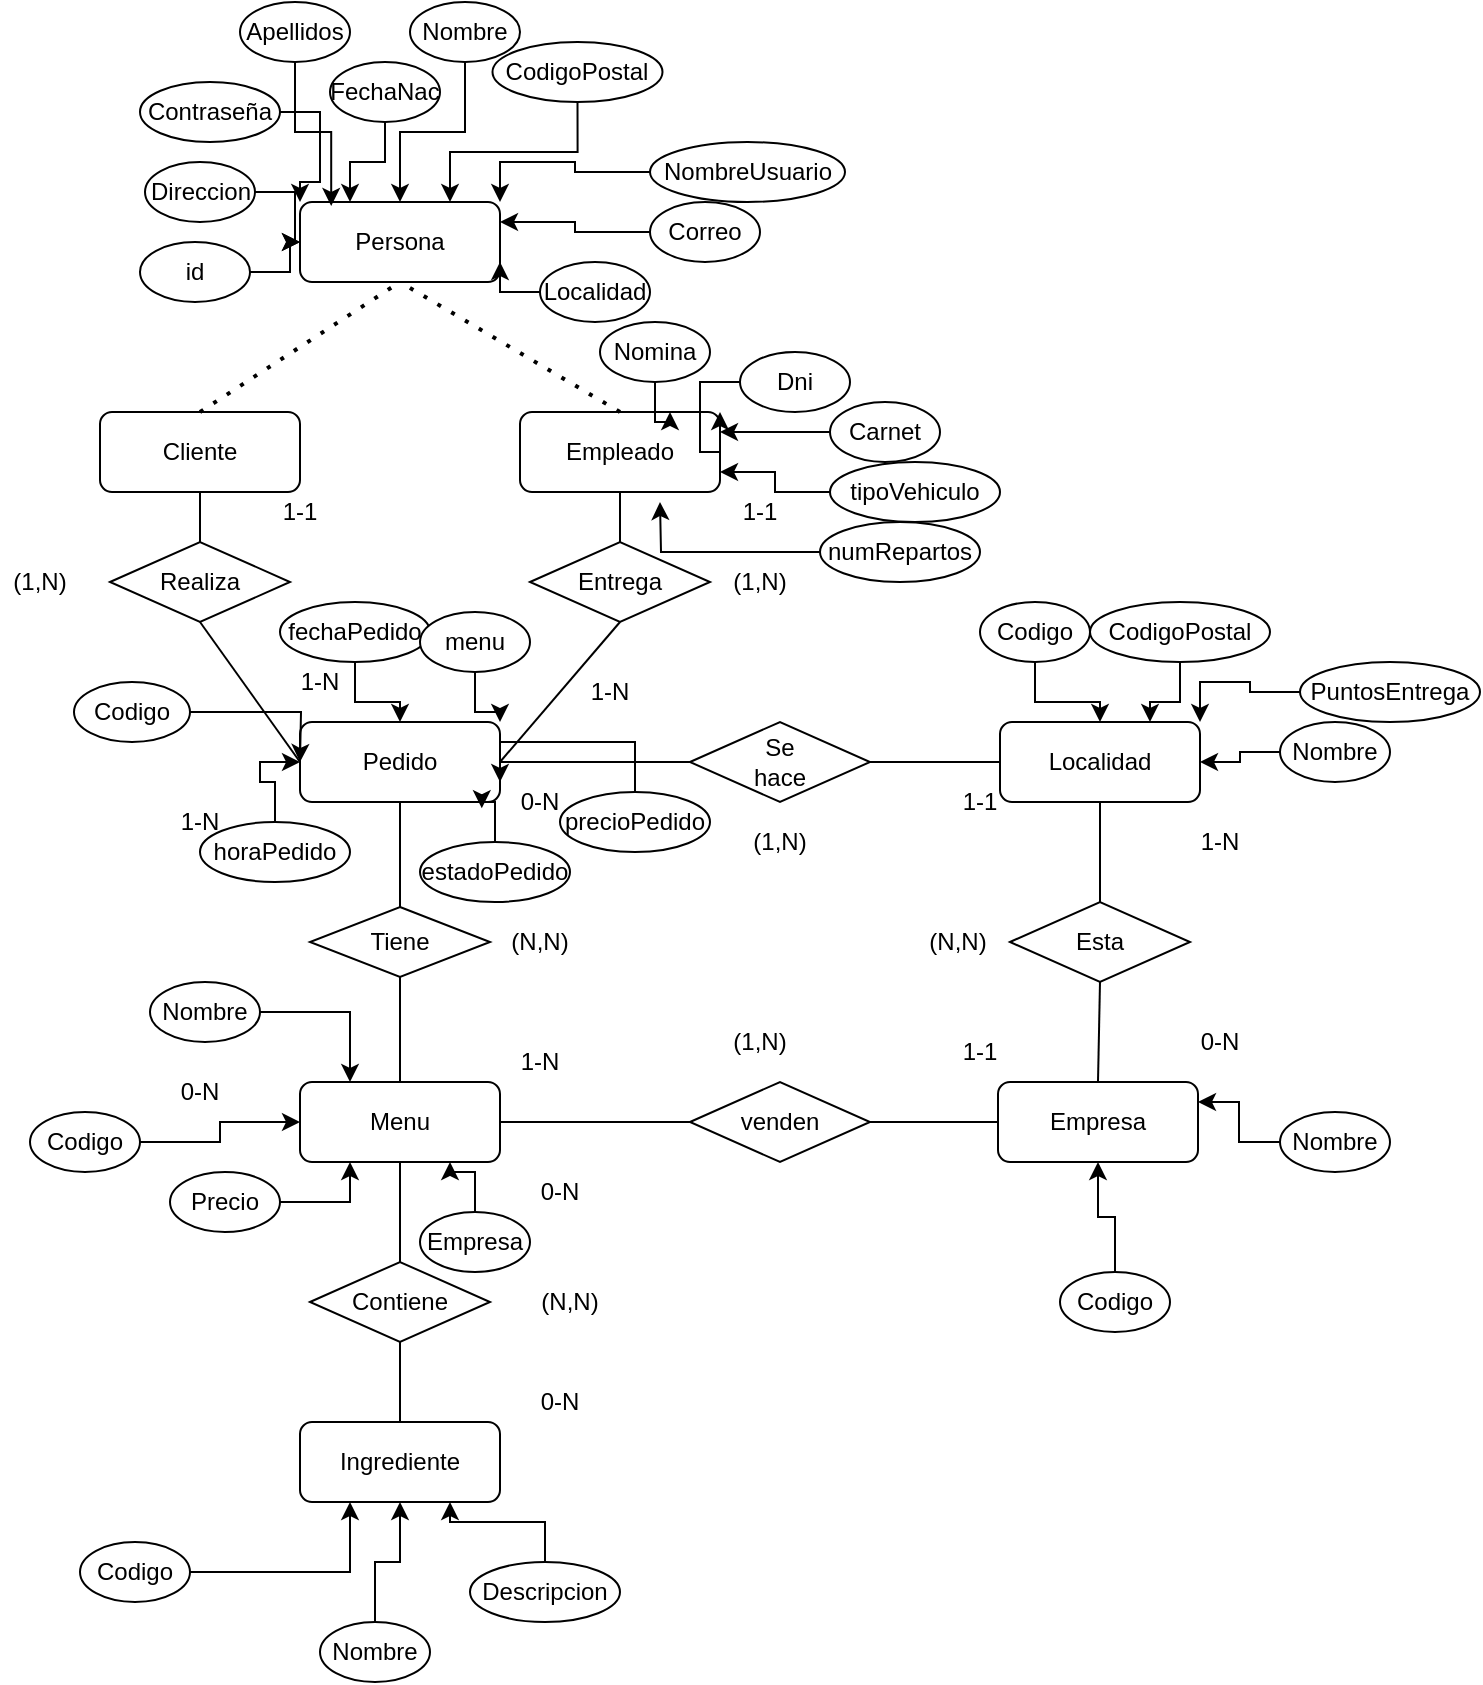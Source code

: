 <mxfile version="14.7.0" type="device"><diagram id="R2lEEEUBdFMjLlhIrx00" name="Page-1"><mxGraphModel dx="682" dy="887" grid="1" gridSize="10" guides="1" tooltips="1" connect="1" arrows="1" fold="1" page="1" pageScale="1" pageWidth="850" pageHeight="1100" math="0" shadow="0" extFonts="Permanent Marker^https://fonts.googleapis.com/css?family=Permanent+Marker"><root><mxCell id="0"/><mxCell id="1" parent="0"/><mxCell id="hxnvbdcNZDhqeA6-CAqg-1" value="Cliente" style="rounded=1;whiteSpace=wrap;html=1;" vertex="1" parent="1"><mxGeometry x="110" y="325" width="100" height="40" as="geometry"/></mxCell><mxCell id="hxnvbdcNZDhqeA6-CAqg-2" value="Pedido" style="rounded=1;whiteSpace=wrap;html=1;" vertex="1" parent="1"><mxGeometry x="210" y="480" width="100" height="40" as="geometry"/></mxCell><mxCell id="hxnvbdcNZDhqeA6-CAqg-3" value="Ingrediente" style="rounded=1;whiteSpace=wrap;html=1;" vertex="1" parent="1"><mxGeometry x="210" y="830" width="100" height="40" as="geometry"/></mxCell><mxCell id="hxnvbdcNZDhqeA6-CAqg-5" value="Persona" style="rounded=1;whiteSpace=wrap;html=1;" vertex="1" parent="1"><mxGeometry x="210" y="220" width="100" height="40" as="geometry"/></mxCell><mxCell id="hxnvbdcNZDhqeA6-CAqg-6" value="Localidad" style="rounded=1;whiteSpace=wrap;html=1;" vertex="1" parent="1"><mxGeometry x="560" y="480" width="100" height="40" as="geometry"/></mxCell><mxCell id="hxnvbdcNZDhqeA6-CAqg-7" value="Menu" style="rounded=1;whiteSpace=wrap;html=1;" vertex="1" parent="1"><mxGeometry x="210" y="660" width="100" height="40" as="geometry"/></mxCell><mxCell id="hxnvbdcNZDhqeA6-CAqg-8" value="Empleado" style="rounded=1;whiteSpace=wrap;html=1;" vertex="1" parent="1"><mxGeometry x="320" y="325" width="100" height="40" as="geometry"/></mxCell><mxCell id="hxnvbdcNZDhqeA6-CAqg-9" value="Empresa" style="rounded=1;whiteSpace=wrap;html=1;" vertex="1" parent="1"><mxGeometry x="559" y="660" width="100" height="40" as="geometry"/></mxCell><mxCell id="hxnvbdcNZDhqeA6-CAqg-12" value="" style="endArrow=none;html=1;exitX=1;exitY=0.5;exitDx=0;exitDy=0;" edge="1" parent="1" source="hxnvbdcNZDhqeA6-CAqg-21" target="hxnvbdcNZDhqeA6-CAqg-1"><mxGeometry width="50" height="50" relative="1" as="geometry"><mxPoint x="430" y="730" as="sourcePoint"/><mxPoint x="480" y="680" as="targetPoint"/></mxGeometry></mxCell><mxCell id="hxnvbdcNZDhqeA6-CAqg-21" value="" style="rhombus;whiteSpace=wrap;html=1;rotation=-90;" vertex="1" parent="1"><mxGeometry x="140" y="365" width="40" height="90" as="geometry"/></mxCell><mxCell id="hxnvbdcNZDhqeA6-CAqg-22" value="" style="rhombus;whiteSpace=wrap;html=1;rotation=-90;" vertex="1" parent="1"><mxGeometry x="430" y="635" width="40" height="90" as="geometry"/></mxCell><mxCell id="hxnvbdcNZDhqeA6-CAqg-26" value="Realiza" style="text;html=1;strokeColor=none;fillColor=none;align=center;verticalAlign=middle;whiteSpace=wrap;rounded=0;" vertex="1" parent="1"><mxGeometry x="140" y="400" width="40" height="20" as="geometry"/></mxCell><mxCell id="hxnvbdcNZDhqeA6-CAqg-27" value="" style="rhombus;whiteSpace=wrap;html=1;rotation=-90;" vertex="1" parent="1"><mxGeometry x="350" y="365" width="40" height="90" as="geometry"/></mxCell><mxCell id="hxnvbdcNZDhqeA6-CAqg-29" value="" style="rhombus;whiteSpace=wrap;html=1;rotation=-90;" vertex="1" parent="1"><mxGeometry x="430" y="455" width="40" height="90" as="geometry"/></mxCell><mxCell id="hxnvbdcNZDhqeA6-CAqg-30" value="" style="endArrow=none;html=1;exitX=0;exitY=0.5;exitDx=0;exitDy=0;entryX=0;entryY=0.5;entryDx=0;entryDy=0;" edge="1" parent="1" source="hxnvbdcNZDhqeA6-CAqg-21" target="hxnvbdcNZDhqeA6-CAqg-2"><mxGeometry width="50" height="50" relative="1" as="geometry"><mxPoint x="450" y="620" as="sourcePoint"/><mxPoint x="500" y="570" as="targetPoint"/></mxGeometry></mxCell><mxCell id="hxnvbdcNZDhqeA6-CAqg-41" value="" style="endArrow=none;html=1;exitX=1;exitY=0.5;exitDx=0;exitDy=0;entryX=0;entryY=0.5;entryDx=0;entryDy=0;" edge="1" parent="1" source="hxnvbdcNZDhqeA6-CAqg-2" target="hxnvbdcNZDhqeA6-CAqg-27"><mxGeometry width="50" height="50" relative="1" as="geometry"><mxPoint x="450" y="620" as="sourcePoint"/><mxPoint x="280" y="480" as="targetPoint"/></mxGeometry></mxCell><mxCell id="hxnvbdcNZDhqeA6-CAqg-42" value="" style="endArrow=none;html=1;entryX=1;entryY=0.5;entryDx=0;entryDy=0;exitX=0.5;exitY=1;exitDx=0;exitDy=0;" edge="1" parent="1" source="hxnvbdcNZDhqeA6-CAqg-8" target="hxnvbdcNZDhqeA6-CAqg-27"><mxGeometry width="50" height="50" relative="1" as="geometry"><mxPoint x="450" y="620" as="sourcePoint"/><mxPoint x="500" y="570" as="targetPoint"/></mxGeometry></mxCell><mxCell id="hxnvbdcNZDhqeA6-CAqg-49" value="" style="endArrow=none;dashed=1;html=1;dashPattern=1 3;strokeWidth=2;entryX=0.5;entryY=1;entryDx=0;entryDy=0;exitX=0.5;exitY=0;exitDx=0;exitDy=0;" edge="1" parent="1" source="hxnvbdcNZDhqeA6-CAqg-1" target="hxnvbdcNZDhqeA6-CAqg-5"><mxGeometry width="50" height="50" relative="1" as="geometry"><mxPoint x="450" y="610" as="sourcePoint"/><mxPoint x="500" y="560" as="targetPoint"/></mxGeometry></mxCell><mxCell id="hxnvbdcNZDhqeA6-CAqg-50" value="" style="endArrow=none;dashed=1;html=1;dashPattern=1 3;strokeWidth=2;entryX=0.5;entryY=1;entryDx=0;entryDy=0;exitX=0.5;exitY=0;exitDx=0;exitDy=0;" edge="1" parent="1" source="hxnvbdcNZDhqeA6-CAqg-8" target="hxnvbdcNZDhqeA6-CAqg-5"><mxGeometry width="50" height="50" relative="1" as="geometry"><mxPoint x="450" y="610" as="sourcePoint"/><mxPoint x="500" y="560" as="targetPoint"/></mxGeometry></mxCell><mxCell id="hxnvbdcNZDhqeA6-CAqg-51" value="" style="rhombus;whiteSpace=wrap;html=1;rotation=-90;" vertex="1" parent="1"><mxGeometry x="590" y="545" width="40" height="90" as="geometry"/></mxCell><mxCell id="hxnvbdcNZDhqeA6-CAqg-54" value="" style="endArrow=none;html=1;exitX=1;exitY=0.5;exitDx=0;exitDy=0;entryX=0.5;entryY=0;entryDx=0;entryDy=0;" edge="1" parent="1" source="hxnvbdcNZDhqeA6-CAqg-2" target="hxnvbdcNZDhqeA6-CAqg-29"><mxGeometry width="50" height="50" relative="1" as="geometry"><mxPoint x="450" y="620" as="sourcePoint"/><mxPoint x="500" y="570" as="targetPoint"/></mxGeometry></mxCell><mxCell id="hxnvbdcNZDhqeA6-CAqg-55" value="" style="endArrow=none;html=1;entryX=0.5;entryY=1;entryDx=0;entryDy=0;exitX=0;exitY=0.5;exitDx=0;exitDy=0;" edge="1" parent="1" source="hxnvbdcNZDhqeA6-CAqg-6" target="hxnvbdcNZDhqeA6-CAqg-29"><mxGeometry width="50" height="50" relative="1" as="geometry"><mxPoint x="450" y="620" as="sourcePoint"/><mxPoint x="500" y="570" as="targetPoint"/></mxGeometry></mxCell><mxCell id="hxnvbdcNZDhqeA6-CAqg-57" value="" style="endArrow=none;html=1;entryX=0.5;entryY=1;entryDx=0;entryDy=0;" edge="1" parent="1" source="hxnvbdcNZDhqeA6-CAqg-51" target="hxnvbdcNZDhqeA6-CAqg-6"><mxGeometry width="50" height="50" relative="1" as="geometry"><mxPoint x="450" y="620" as="sourcePoint"/><mxPoint x="500" y="570" as="targetPoint"/></mxGeometry></mxCell><mxCell id="hxnvbdcNZDhqeA6-CAqg-58" value="" style="endArrow=none;html=1;entryX=0;entryY=0.5;entryDx=0;entryDy=0;exitX=0.5;exitY=0;exitDx=0;exitDy=0;" edge="1" parent="1" source="hxnvbdcNZDhqeA6-CAqg-9" target="hxnvbdcNZDhqeA6-CAqg-51"><mxGeometry width="50" height="50" relative="1" as="geometry"><mxPoint x="450" y="620" as="sourcePoint"/><mxPoint x="500" y="570" as="targetPoint"/></mxGeometry></mxCell><mxCell id="hxnvbdcNZDhqeA6-CAqg-59" value="" style="endArrow=none;html=1;exitX=1;exitY=0.5;exitDx=0;exitDy=0;entryX=0.5;entryY=0;entryDx=0;entryDy=0;" edge="1" parent="1" source="hxnvbdcNZDhqeA6-CAqg-7" target="hxnvbdcNZDhqeA6-CAqg-22"><mxGeometry width="50" height="50" relative="1" as="geometry"><mxPoint x="450" y="620" as="sourcePoint"/><mxPoint x="500" y="570" as="targetPoint"/></mxGeometry></mxCell><mxCell id="hxnvbdcNZDhqeA6-CAqg-60" value="" style="endArrow=none;html=1;entryX=0;entryY=0.5;entryDx=0;entryDy=0;exitX=0.5;exitY=1;exitDx=0;exitDy=0;" edge="1" parent="1" source="hxnvbdcNZDhqeA6-CAqg-22" target="hxnvbdcNZDhqeA6-CAqg-9"><mxGeometry width="50" height="50" relative="1" as="geometry"><mxPoint x="450" y="620" as="sourcePoint"/><mxPoint x="500" y="570" as="targetPoint"/></mxGeometry></mxCell><mxCell id="hxnvbdcNZDhqeA6-CAqg-61" value="Se hace" style="text;html=1;strokeColor=none;fillColor=none;align=center;verticalAlign=middle;whiteSpace=wrap;rounded=0;" vertex="1" parent="1"><mxGeometry x="430" y="490" width="40" height="20" as="geometry"/></mxCell><mxCell id="hxnvbdcNZDhqeA6-CAqg-62" value="venden" style="text;html=1;strokeColor=none;fillColor=none;align=center;verticalAlign=middle;whiteSpace=wrap;rounded=0;" vertex="1" parent="1"><mxGeometry x="430" y="670" width="40" height="20" as="geometry"/></mxCell><mxCell id="hxnvbdcNZDhqeA6-CAqg-63" value="" style="rhombus;whiteSpace=wrap;html=1;rotation=-90;" vertex="1" parent="1"><mxGeometry x="240" y="725" width="40" height="90" as="geometry"/></mxCell><mxCell id="hxnvbdcNZDhqeA6-CAqg-64" value="" style="endArrow=none;html=1;exitX=0.5;exitY=1;exitDx=0;exitDy=0;entryX=1;entryY=0.5;entryDx=0;entryDy=0;" edge="1" parent="1" source="hxnvbdcNZDhqeA6-CAqg-7" target="hxnvbdcNZDhqeA6-CAqg-63"><mxGeometry width="50" height="50" relative="1" as="geometry"><mxPoint x="450" y="620" as="sourcePoint"/><mxPoint x="500" y="570" as="targetPoint"/></mxGeometry></mxCell><mxCell id="hxnvbdcNZDhqeA6-CAqg-65" value="" style="endArrow=none;html=1;exitX=0;exitY=0.5;exitDx=0;exitDy=0;" edge="1" parent="1" source="hxnvbdcNZDhqeA6-CAqg-63" target="hxnvbdcNZDhqeA6-CAqg-3"><mxGeometry width="50" height="50" relative="1" as="geometry"><mxPoint x="450" y="620" as="sourcePoint"/><mxPoint x="500" y="570" as="targetPoint"/></mxGeometry></mxCell><mxCell id="hxnvbdcNZDhqeA6-CAqg-66" value="Entrega" style="text;html=1;strokeColor=none;fillColor=none;align=center;verticalAlign=middle;whiteSpace=wrap;rounded=0;" vertex="1" parent="1"><mxGeometry x="350" y="400" width="40" height="20" as="geometry"/></mxCell><mxCell id="hxnvbdcNZDhqeA6-CAqg-67" value="Contiene" style="text;html=1;strokeColor=none;fillColor=none;align=center;verticalAlign=middle;whiteSpace=wrap;rounded=0;" vertex="1" parent="1"><mxGeometry x="240" y="760" width="40" height="20" as="geometry"/></mxCell><mxCell id="hxnvbdcNZDhqeA6-CAqg-68" value="Esta" style="text;html=1;strokeColor=none;fillColor=none;align=center;verticalAlign=middle;whiteSpace=wrap;rounded=0;" vertex="1" parent="1"><mxGeometry x="590" y="580" width="40" height="20" as="geometry"/></mxCell><mxCell id="hxnvbdcNZDhqeA6-CAqg-69" value="(1,N)" style="text;html=1;strokeColor=none;fillColor=none;align=center;verticalAlign=middle;whiteSpace=wrap;rounded=0;" vertex="1" parent="1"><mxGeometry x="60" y="400" width="40" height="20" as="geometry"/></mxCell><mxCell id="hxnvbdcNZDhqeA6-CAqg-70" value="(1,N)" style="text;html=1;strokeColor=none;fillColor=none;align=center;verticalAlign=middle;whiteSpace=wrap;rounded=0;" vertex="1" parent="1"><mxGeometry x="420" y="400" width="40" height="20" as="geometry"/></mxCell><mxCell id="hxnvbdcNZDhqeA6-CAqg-71" value="(1,N)" style="text;html=1;strokeColor=none;fillColor=none;align=center;verticalAlign=middle;whiteSpace=wrap;rounded=0;" vertex="1" parent="1"><mxGeometry x="430" y="530" width="40" height="20" as="geometry"/></mxCell><mxCell id="hxnvbdcNZDhqeA6-CAqg-72" value="(N,N)" style="text;html=1;strokeColor=none;fillColor=none;align=center;verticalAlign=middle;whiteSpace=wrap;rounded=0;" vertex="1" parent="1"><mxGeometry x="519" y="580" width="40" height="20" as="geometry"/></mxCell><mxCell id="hxnvbdcNZDhqeA6-CAqg-73" value="(1,N)" style="text;html=1;strokeColor=none;fillColor=none;align=center;verticalAlign=middle;whiteSpace=wrap;rounded=0;" vertex="1" parent="1"><mxGeometry x="420" y="630" width="40" height="20" as="geometry"/></mxCell><mxCell id="hxnvbdcNZDhqeA6-CAqg-74" value="" style="rhombus;whiteSpace=wrap;html=1;" vertex="1" parent="1"><mxGeometry x="215" y="572.5" width="90" height="35" as="geometry"/></mxCell><mxCell id="hxnvbdcNZDhqeA6-CAqg-75" value="" style="endArrow=none;html=1;entryX=0.5;entryY=1;entryDx=0;entryDy=0;exitX=0.5;exitY=0;exitDx=0;exitDy=0;" edge="1" parent="1" source="hxnvbdcNZDhqeA6-CAqg-74" target="hxnvbdcNZDhqeA6-CAqg-2"><mxGeometry width="50" height="50" relative="1" as="geometry"><mxPoint x="360" y="700" as="sourcePoint"/><mxPoint x="410" y="650" as="targetPoint"/></mxGeometry></mxCell><mxCell id="hxnvbdcNZDhqeA6-CAqg-76" value="" style="endArrow=none;html=1;entryX=0.5;entryY=1;entryDx=0;entryDy=0;exitX=0.5;exitY=0;exitDx=0;exitDy=0;" edge="1" parent="1" source="hxnvbdcNZDhqeA6-CAqg-7" target="hxnvbdcNZDhqeA6-CAqg-74"><mxGeometry width="50" height="50" relative="1" as="geometry"><mxPoint x="360" y="700" as="sourcePoint"/><mxPoint x="410" y="650" as="targetPoint"/></mxGeometry></mxCell><mxCell id="hxnvbdcNZDhqeA6-CAqg-77" value="Tiene" style="text;html=1;strokeColor=none;fillColor=none;align=center;verticalAlign=middle;whiteSpace=wrap;rounded=0;" vertex="1" parent="1"><mxGeometry x="240" y="580" width="40" height="20" as="geometry"/></mxCell><mxCell id="hxnvbdcNZDhqeA6-CAqg-79" value="(N,N)" style="text;html=1;strokeColor=none;fillColor=none;align=center;verticalAlign=middle;whiteSpace=wrap;rounded=0;" vertex="1" parent="1"><mxGeometry x="310" y="580" width="40" height="20" as="geometry"/></mxCell><mxCell id="hxnvbdcNZDhqeA6-CAqg-80" value="(N,N)" style="text;html=1;strokeColor=none;fillColor=none;align=center;verticalAlign=middle;whiteSpace=wrap;rounded=0;" vertex="1" parent="1"><mxGeometry x="325" y="760" width="40" height="20" as="geometry"/></mxCell><mxCell id="hxnvbdcNZDhqeA6-CAqg-81" value="1-N" style="text;html=1;strokeColor=none;fillColor=none;align=center;verticalAlign=middle;whiteSpace=wrap;rounded=0;" vertex="1" parent="1"><mxGeometry x="200" y="450" width="40" height="20" as="geometry"/></mxCell><mxCell id="hxnvbdcNZDhqeA6-CAqg-82" value="1-1" style="text;html=1;strokeColor=none;fillColor=none;align=center;verticalAlign=middle;whiteSpace=wrap;rounded=0;" vertex="1" parent="1"><mxGeometry x="190" y="365" width="40" height="20" as="geometry"/></mxCell><mxCell id="hxnvbdcNZDhqeA6-CAqg-83" value="1-1" style="text;html=1;strokeColor=none;fillColor=none;align=center;verticalAlign=middle;whiteSpace=wrap;rounded=0;" vertex="1" parent="1"><mxGeometry x="420" y="365" width="40" height="20" as="geometry"/></mxCell><mxCell id="hxnvbdcNZDhqeA6-CAqg-84" value="1-N" style="text;html=1;strokeColor=none;fillColor=none;align=center;verticalAlign=middle;whiteSpace=wrap;rounded=0;" vertex="1" parent="1"><mxGeometry x="345" y="455" width="40" height="20" as="geometry"/></mxCell><mxCell id="hxnvbdcNZDhqeA6-CAqg-85" value="0-N" style="text;html=1;strokeColor=none;fillColor=none;align=center;verticalAlign=middle;whiteSpace=wrap;rounded=0;" vertex="1" parent="1"><mxGeometry x="310" y="510" width="40" height="20" as="geometry"/></mxCell><mxCell id="hxnvbdcNZDhqeA6-CAqg-86" value="1-1" style="text;html=1;strokeColor=none;fillColor=none;align=center;verticalAlign=middle;whiteSpace=wrap;rounded=0;" vertex="1" parent="1"><mxGeometry x="530" y="510" width="40" height="20" as="geometry"/></mxCell><mxCell id="hxnvbdcNZDhqeA6-CAqg-87" value="1-N" style="text;html=1;strokeColor=none;fillColor=none;align=center;verticalAlign=middle;whiteSpace=wrap;rounded=0;" vertex="1" parent="1"><mxGeometry x="650" y="530" width="40" height="20" as="geometry"/></mxCell><mxCell id="hxnvbdcNZDhqeA6-CAqg-88" value="0-N" style="text;html=1;strokeColor=none;fillColor=none;align=center;verticalAlign=middle;whiteSpace=wrap;rounded=0;" vertex="1" parent="1"><mxGeometry x="650" y="630" width="40" height="20" as="geometry"/></mxCell><mxCell id="hxnvbdcNZDhqeA6-CAqg-89" value="1-N" style="text;html=1;strokeColor=none;fillColor=none;align=center;verticalAlign=middle;whiteSpace=wrap;rounded=0;" vertex="1" parent="1"><mxGeometry x="140" y="520" width="40" height="20" as="geometry"/></mxCell><mxCell id="hxnvbdcNZDhqeA6-CAqg-90" value="0-N" style="text;html=1;strokeColor=none;fillColor=none;align=center;verticalAlign=middle;whiteSpace=wrap;rounded=0;" vertex="1" parent="1"><mxGeometry x="140" y="655" width="40" height="20" as="geometry"/></mxCell><mxCell id="hxnvbdcNZDhqeA6-CAqg-91" value="1-N" style="text;html=1;strokeColor=none;fillColor=none;align=center;verticalAlign=middle;whiteSpace=wrap;rounded=0;" vertex="1" parent="1"><mxGeometry x="310" y="640" width="40" height="20" as="geometry"/></mxCell><mxCell id="hxnvbdcNZDhqeA6-CAqg-92" value="1-1" style="text;html=1;strokeColor=none;fillColor=none;align=center;verticalAlign=middle;whiteSpace=wrap;rounded=0;" vertex="1" parent="1"><mxGeometry x="530" y="635" width="40" height="20" as="geometry"/></mxCell><mxCell id="hxnvbdcNZDhqeA6-CAqg-93" value="0-N" style="text;html=1;strokeColor=none;fillColor=none;align=center;verticalAlign=middle;whiteSpace=wrap;rounded=0;" vertex="1" parent="1"><mxGeometry x="320" y="705" width="40" height="20" as="geometry"/></mxCell><mxCell id="hxnvbdcNZDhqeA6-CAqg-94" value="0-N" style="text;html=1;strokeColor=none;fillColor=none;align=center;verticalAlign=middle;whiteSpace=wrap;rounded=0;" vertex="1" parent="1"><mxGeometry x="320" y="810" width="40" height="20" as="geometry"/></mxCell><mxCell id="hxnvbdcNZDhqeA6-CAqg-120" style="edgeStyle=orthogonalEdgeStyle;rounded=0;orthogonalLoop=1;jettySize=auto;html=1;entryX=0.75;entryY=0;entryDx=0;entryDy=0;" edge="1" parent="1" source="hxnvbdcNZDhqeA6-CAqg-96" target="hxnvbdcNZDhqeA6-CAqg-5"><mxGeometry relative="1" as="geometry"/></mxCell><mxCell id="hxnvbdcNZDhqeA6-CAqg-96" value="CodigoPostal" style="ellipse;whiteSpace=wrap;html=1;" vertex="1" parent="1"><mxGeometry x="306.25" y="140" width="85" height="30" as="geometry"/></mxCell><mxCell id="hxnvbdcNZDhqeA6-CAqg-118" style="edgeStyle=orthogonalEdgeStyle;rounded=0;orthogonalLoop=1;jettySize=auto;html=1;entryX=0.25;entryY=0;entryDx=0;entryDy=0;" edge="1" parent="1" source="hxnvbdcNZDhqeA6-CAqg-97" target="hxnvbdcNZDhqeA6-CAqg-5"><mxGeometry relative="1" as="geometry"/></mxCell><mxCell id="hxnvbdcNZDhqeA6-CAqg-97" value="FechaNac" style="ellipse;whiteSpace=wrap;html=1;" vertex="1" parent="1"><mxGeometry x="225" y="150" width="55" height="30" as="geometry"/></mxCell><mxCell id="hxnvbdcNZDhqeA6-CAqg-121" style="edgeStyle=orthogonalEdgeStyle;rounded=0;orthogonalLoop=1;jettySize=auto;html=1;entryX=1;entryY=0;entryDx=0;entryDy=0;" edge="1" parent="1" source="hxnvbdcNZDhqeA6-CAqg-98" target="hxnvbdcNZDhqeA6-CAqg-5"><mxGeometry relative="1" as="geometry"/></mxCell><mxCell id="hxnvbdcNZDhqeA6-CAqg-98" value="NombreUsuario" style="ellipse;whiteSpace=wrap;html=1;" vertex="1" parent="1"><mxGeometry x="385" y="190" width="97.5" height="30" as="geometry"/></mxCell><mxCell id="hxnvbdcNZDhqeA6-CAqg-117" style="edgeStyle=orthogonalEdgeStyle;rounded=0;orthogonalLoop=1;jettySize=auto;html=1;entryX=0.156;entryY=0.049;entryDx=0;entryDy=0;entryPerimeter=0;" edge="1" parent="1" source="hxnvbdcNZDhqeA6-CAqg-99" target="hxnvbdcNZDhqeA6-CAqg-5"><mxGeometry relative="1" as="geometry"/></mxCell><mxCell id="hxnvbdcNZDhqeA6-CAqg-99" value="Apellidos" style="ellipse;whiteSpace=wrap;html=1;" vertex="1" parent="1"><mxGeometry x="180" y="120" width="55" height="30" as="geometry"/></mxCell><mxCell id="hxnvbdcNZDhqeA6-CAqg-116" style="edgeStyle=orthogonalEdgeStyle;rounded=0;orthogonalLoop=1;jettySize=auto;html=1;entryX=0;entryY=0;entryDx=0;entryDy=0;" edge="1" parent="1" source="hxnvbdcNZDhqeA6-CAqg-100" target="hxnvbdcNZDhqeA6-CAqg-5"><mxGeometry relative="1" as="geometry"/></mxCell><mxCell id="hxnvbdcNZDhqeA6-CAqg-100" value="Contraseña" style="ellipse;whiteSpace=wrap;html=1;" vertex="1" parent="1"><mxGeometry x="130" y="160" width="70" height="30" as="geometry"/></mxCell><mxCell id="hxnvbdcNZDhqeA6-CAqg-115" style="edgeStyle=orthogonalEdgeStyle;rounded=0;orthogonalLoop=1;jettySize=auto;html=1;entryX=0;entryY=0.5;entryDx=0;entryDy=0;" edge="1" parent="1" source="hxnvbdcNZDhqeA6-CAqg-101" target="hxnvbdcNZDhqeA6-CAqg-5"><mxGeometry relative="1" as="geometry"/></mxCell><mxCell id="hxnvbdcNZDhqeA6-CAqg-101" value="Direccion" style="ellipse;whiteSpace=wrap;html=1;" vertex="1" parent="1"><mxGeometry x="132.5" y="200" width="55" height="30" as="geometry"/></mxCell><mxCell id="hxnvbdcNZDhqeA6-CAqg-123" style="edgeStyle=orthogonalEdgeStyle;rounded=0;orthogonalLoop=1;jettySize=auto;html=1;entryX=1;entryY=0.75;entryDx=0;entryDy=0;" edge="1" parent="1" source="hxnvbdcNZDhqeA6-CAqg-103" target="hxnvbdcNZDhqeA6-CAqg-5"><mxGeometry relative="1" as="geometry"/></mxCell><mxCell id="hxnvbdcNZDhqeA6-CAqg-103" value="Localidad" style="ellipse;whiteSpace=wrap;html=1;" vertex="1" parent="1"><mxGeometry x="330" y="250" width="55" height="30" as="geometry"/></mxCell><mxCell id="hxnvbdcNZDhqeA6-CAqg-119" style="edgeStyle=orthogonalEdgeStyle;rounded=0;orthogonalLoop=1;jettySize=auto;html=1;entryX=0.5;entryY=0;entryDx=0;entryDy=0;exitX=0.5;exitY=1;exitDx=0;exitDy=0;" edge="1" parent="1" source="hxnvbdcNZDhqeA6-CAqg-104" target="hxnvbdcNZDhqeA6-CAqg-5"><mxGeometry relative="1" as="geometry"/></mxCell><mxCell id="hxnvbdcNZDhqeA6-CAqg-104" value="Nombre" style="ellipse;whiteSpace=wrap;html=1;" vertex="1" parent="1"><mxGeometry x="265" y="120" width="55" height="30" as="geometry"/></mxCell><mxCell id="hxnvbdcNZDhqeA6-CAqg-122" style="edgeStyle=orthogonalEdgeStyle;rounded=0;orthogonalLoop=1;jettySize=auto;html=1;entryX=1;entryY=0.25;entryDx=0;entryDy=0;" edge="1" parent="1" source="hxnvbdcNZDhqeA6-CAqg-105" target="hxnvbdcNZDhqeA6-CAqg-5"><mxGeometry relative="1" as="geometry"/></mxCell><mxCell id="hxnvbdcNZDhqeA6-CAqg-105" value="Correo" style="ellipse;whiteSpace=wrap;html=1;" vertex="1" parent="1"><mxGeometry x="385" y="220" width="55" height="30" as="geometry"/></mxCell><mxCell id="hxnvbdcNZDhqeA6-CAqg-112" style="edgeStyle=orthogonalEdgeStyle;rounded=0;orthogonalLoop=1;jettySize=auto;html=1;entryX=0;entryY=0.5;entryDx=0;entryDy=0;" edge="1" parent="1" source="hxnvbdcNZDhqeA6-CAqg-106" target="hxnvbdcNZDhqeA6-CAqg-2"><mxGeometry relative="1" as="geometry"/></mxCell><mxCell id="hxnvbdcNZDhqeA6-CAqg-106" value="horaPedido" style="ellipse;whiteSpace=wrap;html=1;" vertex="1" parent="1"><mxGeometry x="160" y="530" width="75" height="30" as="geometry"/></mxCell><mxCell id="hxnvbdcNZDhqeA6-CAqg-171" style="edgeStyle=orthogonalEdgeStyle;rounded=0;orthogonalLoop=1;jettySize=auto;html=1;entryX=1;entryY=0;entryDx=0;entryDy=0;" edge="1" parent="1" source="hxnvbdcNZDhqeA6-CAqg-107" target="hxnvbdcNZDhqeA6-CAqg-6"><mxGeometry relative="1" as="geometry"/></mxCell><mxCell id="hxnvbdcNZDhqeA6-CAqg-107" value="PuntosEntrega" style="ellipse;whiteSpace=wrap;html=1;" vertex="1" parent="1"><mxGeometry x="710" y="450" width="90" height="30" as="geometry"/></mxCell><mxCell id="hxnvbdcNZDhqeA6-CAqg-152" style="edgeStyle=orthogonalEdgeStyle;rounded=0;orthogonalLoop=1;jettySize=auto;html=1;entryX=0.25;entryY=1;entryDx=0;entryDy=0;" edge="1" parent="1" source="hxnvbdcNZDhqeA6-CAqg-108" target="hxnvbdcNZDhqeA6-CAqg-7"><mxGeometry relative="1" as="geometry"/></mxCell><mxCell id="hxnvbdcNZDhqeA6-CAqg-108" value="Precio" style="ellipse;whiteSpace=wrap;html=1;" vertex="1" parent="1"><mxGeometry x="145" y="705" width="55" height="30" as="geometry"/></mxCell><mxCell id="hxnvbdcNZDhqeA6-CAqg-162" style="edgeStyle=orthogonalEdgeStyle;rounded=0;orthogonalLoop=1;jettySize=auto;html=1;entryX=0.5;entryY=1;entryDx=0;entryDy=0;" edge="1" parent="1" source="hxnvbdcNZDhqeA6-CAqg-109" target="hxnvbdcNZDhqeA6-CAqg-9"><mxGeometry relative="1" as="geometry"/></mxCell><mxCell id="hxnvbdcNZDhqeA6-CAqg-109" value="Codigo" style="ellipse;whiteSpace=wrap;html=1;" vertex="1" parent="1"><mxGeometry x="590" y="755" width="55" height="30" as="geometry"/></mxCell><mxCell id="hxnvbdcNZDhqeA6-CAqg-161" style="edgeStyle=orthogonalEdgeStyle;rounded=0;orthogonalLoop=1;jettySize=auto;html=1;entryX=0.25;entryY=1;entryDx=0;entryDy=0;" edge="1" parent="1" source="hxnvbdcNZDhqeA6-CAqg-110" target="hxnvbdcNZDhqeA6-CAqg-3"><mxGeometry relative="1" as="geometry"/></mxCell><mxCell id="hxnvbdcNZDhqeA6-CAqg-110" value="Codigo" style="ellipse;whiteSpace=wrap;html=1;" vertex="1" parent="1"><mxGeometry x="100" y="890" width="55" height="30" as="geometry"/></mxCell><mxCell id="hxnvbdcNZDhqeA6-CAqg-131" style="edgeStyle=orthogonalEdgeStyle;rounded=0;orthogonalLoop=1;jettySize=auto;html=1;" edge="1" parent="1" source="hxnvbdcNZDhqeA6-CAqg-124"><mxGeometry relative="1" as="geometry"><mxPoint x="420" y="335" as="targetPoint"/></mxGeometry></mxCell><mxCell id="hxnvbdcNZDhqeA6-CAqg-124" value="Carnet" style="ellipse;whiteSpace=wrap;html=1;" vertex="1" parent="1"><mxGeometry x="475" y="320" width="55" height="30" as="geometry"/></mxCell><mxCell id="hxnvbdcNZDhqeA6-CAqg-132" style="edgeStyle=orthogonalEdgeStyle;rounded=0;orthogonalLoop=1;jettySize=auto;html=1;entryX=1;entryY=0.75;entryDx=0;entryDy=0;" edge="1" parent="1" source="hxnvbdcNZDhqeA6-CAqg-125" target="hxnvbdcNZDhqeA6-CAqg-8"><mxGeometry relative="1" as="geometry"/></mxCell><mxCell id="hxnvbdcNZDhqeA6-CAqg-125" value="tipoVehiculo" style="ellipse;whiteSpace=wrap;html=1;" vertex="1" parent="1"><mxGeometry x="475" y="350" width="85" height="30" as="geometry"/></mxCell><mxCell id="hxnvbdcNZDhqeA6-CAqg-130" style="edgeStyle=orthogonalEdgeStyle;rounded=0;orthogonalLoop=1;jettySize=auto;html=1;entryX=1;entryY=0;entryDx=0;entryDy=0;" edge="1" parent="1" source="hxnvbdcNZDhqeA6-CAqg-126" target="hxnvbdcNZDhqeA6-CAqg-8"><mxGeometry relative="1" as="geometry"/></mxCell><mxCell id="hxnvbdcNZDhqeA6-CAqg-126" value="Dni" style="ellipse;whiteSpace=wrap;html=1;" vertex="1" parent="1"><mxGeometry x="430" y="295" width="55" height="30" as="geometry"/></mxCell><mxCell id="hxnvbdcNZDhqeA6-CAqg-129" style="edgeStyle=orthogonalEdgeStyle;rounded=0;orthogonalLoop=1;jettySize=auto;html=1;entryX=0.75;entryY=0;entryDx=0;entryDy=0;" edge="1" parent="1" source="hxnvbdcNZDhqeA6-CAqg-127" target="hxnvbdcNZDhqeA6-CAqg-8"><mxGeometry relative="1" as="geometry"/></mxCell><mxCell id="hxnvbdcNZDhqeA6-CAqg-127" value="Nomina" style="ellipse;whiteSpace=wrap;html=1;" vertex="1" parent="1"><mxGeometry x="360" y="280" width="55" height="30" as="geometry"/></mxCell><mxCell id="hxnvbdcNZDhqeA6-CAqg-133" style="edgeStyle=orthogonalEdgeStyle;rounded=0;orthogonalLoop=1;jettySize=auto;html=1;" edge="1" parent="1" source="hxnvbdcNZDhqeA6-CAqg-128"><mxGeometry relative="1" as="geometry"><mxPoint x="390" y="370" as="targetPoint"/></mxGeometry></mxCell><mxCell id="hxnvbdcNZDhqeA6-CAqg-128" value="numRepartos" style="ellipse;whiteSpace=wrap;html=1;" vertex="1" parent="1"><mxGeometry x="470" y="380" width="80" height="30" as="geometry"/></mxCell><mxCell id="hxnvbdcNZDhqeA6-CAqg-146" style="edgeStyle=orthogonalEdgeStyle;rounded=0;orthogonalLoop=1;jettySize=auto;html=1;entryX=0;entryY=0;entryDx=0;entryDy=0;" edge="1" parent="1" source="hxnvbdcNZDhqeA6-CAqg-135" target="hxnvbdcNZDhqeA6-CAqg-85"><mxGeometry relative="1" as="geometry"/></mxCell><mxCell id="hxnvbdcNZDhqeA6-CAqg-135" value="precioPedido" style="ellipse;whiteSpace=wrap;html=1;" vertex="1" parent="1"><mxGeometry x="340" y="515" width="75" height="30" as="geometry"/></mxCell><mxCell id="hxnvbdcNZDhqeA6-CAqg-145" style="edgeStyle=orthogonalEdgeStyle;rounded=0;orthogonalLoop=1;jettySize=auto;html=1;entryX=0.909;entryY=1.078;entryDx=0;entryDy=0;entryPerimeter=0;" edge="1" parent="1" source="hxnvbdcNZDhqeA6-CAqg-136" target="hxnvbdcNZDhqeA6-CAqg-2"><mxGeometry relative="1" as="geometry"/></mxCell><mxCell id="hxnvbdcNZDhqeA6-CAqg-136" value="estadoPedido" style="ellipse;whiteSpace=wrap;html=1;" vertex="1" parent="1"><mxGeometry x="270" y="540" width="75" height="30" as="geometry"/></mxCell><mxCell id="hxnvbdcNZDhqeA6-CAqg-144" style="edgeStyle=orthogonalEdgeStyle;rounded=0;orthogonalLoop=1;jettySize=auto;html=1;entryX=0.5;entryY=0;entryDx=0;entryDy=0;" edge="1" parent="1" source="hxnvbdcNZDhqeA6-CAqg-137" target="hxnvbdcNZDhqeA6-CAqg-2"><mxGeometry relative="1" as="geometry"/></mxCell><mxCell id="hxnvbdcNZDhqeA6-CAqg-137" value="fechaPedido" style="ellipse;whiteSpace=wrap;html=1;" vertex="1" parent="1"><mxGeometry x="200" y="420" width="75" height="30" as="geometry"/></mxCell><mxCell id="hxnvbdcNZDhqeA6-CAqg-141" style="edgeStyle=orthogonalEdgeStyle;rounded=0;orthogonalLoop=1;jettySize=auto;html=1;entryX=1;entryY=0;entryDx=0;entryDy=0;" edge="1" parent="1" source="hxnvbdcNZDhqeA6-CAqg-139" target="hxnvbdcNZDhqeA6-CAqg-2"><mxGeometry relative="1" as="geometry"/></mxCell><mxCell id="hxnvbdcNZDhqeA6-CAqg-139" value="menu" style="ellipse;whiteSpace=wrap;html=1;" vertex="1" parent="1"><mxGeometry x="270" y="425" width="55" height="30" as="geometry"/></mxCell><mxCell id="hxnvbdcNZDhqeA6-CAqg-150" style="edgeStyle=orthogonalEdgeStyle;rounded=0;orthogonalLoop=1;jettySize=auto;html=1;entryX=0.25;entryY=0;entryDx=0;entryDy=0;" edge="1" parent="1" source="hxnvbdcNZDhqeA6-CAqg-148" target="hxnvbdcNZDhqeA6-CAqg-7"><mxGeometry relative="1" as="geometry"/></mxCell><mxCell id="hxnvbdcNZDhqeA6-CAqg-148" value="Nombre" style="ellipse;whiteSpace=wrap;html=1;" vertex="1" parent="1"><mxGeometry x="135" y="610" width="55" height="30" as="geometry"/></mxCell><mxCell id="hxnvbdcNZDhqeA6-CAqg-153" style="edgeStyle=orthogonalEdgeStyle;rounded=0;orthogonalLoop=1;jettySize=auto;html=1;entryX=0.75;entryY=1;entryDx=0;entryDy=0;" edge="1" parent="1" source="hxnvbdcNZDhqeA6-CAqg-149" target="hxnvbdcNZDhqeA6-CAqg-7"><mxGeometry relative="1" as="geometry"/></mxCell><mxCell id="hxnvbdcNZDhqeA6-CAqg-149" value="Empresa" style="ellipse;whiteSpace=wrap;html=1;" vertex="1" parent="1"><mxGeometry x="270" y="725" width="55" height="30" as="geometry"/></mxCell><mxCell id="hxnvbdcNZDhqeA6-CAqg-155" style="edgeStyle=orthogonalEdgeStyle;rounded=0;orthogonalLoop=1;jettySize=auto;html=1;entryX=0;entryY=0.5;entryDx=0;entryDy=0;" edge="1" parent="1" source="hxnvbdcNZDhqeA6-CAqg-154" target="hxnvbdcNZDhqeA6-CAqg-7"><mxGeometry relative="1" as="geometry"/></mxCell><mxCell id="hxnvbdcNZDhqeA6-CAqg-154" value="Codigo" style="ellipse;whiteSpace=wrap;html=1;" vertex="1" parent="1"><mxGeometry x="75" y="675" width="55" height="30" as="geometry"/></mxCell><mxCell id="hxnvbdcNZDhqeA6-CAqg-163" style="edgeStyle=orthogonalEdgeStyle;rounded=0;orthogonalLoop=1;jettySize=auto;html=1;entryX=1;entryY=0.25;entryDx=0;entryDy=0;" edge="1" parent="1" source="hxnvbdcNZDhqeA6-CAqg-156" target="hxnvbdcNZDhqeA6-CAqg-9"><mxGeometry relative="1" as="geometry"/></mxCell><mxCell id="hxnvbdcNZDhqeA6-CAqg-156" value="Nombre" style="ellipse;whiteSpace=wrap;html=1;" vertex="1" parent="1"><mxGeometry x="700" y="675" width="55" height="30" as="geometry"/></mxCell><mxCell id="hxnvbdcNZDhqeA6-CAqg-160" style="edgeStyle=orthogonalEdgeStyle;rounded=0;orthogonalLoop=1;jettySize=auto;html=1;entryX=0.75;entryY=1;entryDx=0;entryDy=0;" edge="1" parent="1" source="hxnvbdcNZDhqeA6-CAqg-157" target="hxnvbdcNZDhqeA6-CAqg-3"><mxGeometry relative="1" as="geometry"/></mxCell><mxCell id="hxnvbdcNZDhqeA6-CAqg-157" value="Descripcion" style="ellipse;whiteSpace=wrap;html=1;" vertex="1" parent="1"><mxGeometry x="295" y="900" width="75" height="30" as="geometry"/></mxCell><mxCell id="hxnvbdcNZDhqeA6-CAqg-159" style="edgeStyle=orthogonalEdgeStyle;rounded=0;orthogonalLoop=1;jettySize=auto;html=1;" edge="1" parent="1" source="hxnvbdcNZDhqeA6-CAqg-158" target="hxnvbdcNZDhqeA6-CAqg-3"><mxGeometry relative="1" as="geometry"/></mxCell><mxCell id="hxnvbdcNZDhqeA6-CAqg-158" value="Nombre" style="ellipse;whiteSpace=wrap;html=1;" vertex="1" parent="1"><mxGeometry x="220" y="930" width="55" height="30" as="geometry"/></mxCell><mxCell id="hxnvbdcNZDhqeA6-CAqg-169" style="edgeStyle=orthogonalEdgeStyle;rounded=0;orthogonalLoop=1;jettySize=auto;html=1;entryX=1;entryY=0.5;entryDx=0;entryDy=0;" edge="1" parent="1" source="hxnvbdcNZDhqeA6-CAqg-164" target="hxnvbdcNZDhqeA6-CAqg-6"><mxGeometry relative="1" as="geometry"/></mxCell><mxCell id="hxnvbdcNZDhqeA6-CAqg-164" value="Nombre" style="ellipse;whiteSpace=wrap;html=1;" vertex="1" parent="1"><mxGeometry x="700" y="480" width="55" height="30" as="geometry"/></mxCell><mxCell id="hxnvbdcNZDhqeA6-CAqg-167" style="edgeStyle=orthogonalEdgeStyle;rounded=0;orthogonalLoop=1;jettySize=auto;html=1;entryX=0.75;entryY=0;entryDx=0;entryDy=0;" edge="1" parent="1" source="hxnvbdcNZDhqeA6-CAqg-165" target="hxnvbdcNZDhqeA6-CAqg-6"><mxGeometry relative="1" as="geometry"/></mxCell><mxCell id="hxnvbdcNZDhqeA6-CAqg-165" value="CodigoPostal" style="ellipse;whiteSpace=wrap;html=1;" vertex="1" parent="1"><mxGeometry x="605" y="420" width="90" height="30" as="geometry"/></mxCell><mxCell id="hxnvbdcNZDhqeA6-CAqg-168" style="edgeStyle=orthogonalEdgeStyle;rounded=0;orthogonalLoop=1;jettySize=auto;html=1;" edge="1" parent="1" source="hxnvbdcNZDhqeA6-CAqg-166" target="hxnvbdcNZDhqeA6-CAqg-6"><mxGeometry relative="1" as="geometry"/></mxCell><mxCell id="hxnvbdcNZDhqeA6-CAqg-166" value="Codigo" style="ellipse;whiteSpace=wrap;html=1;" vertex="1" parent="1"><mxGeometry x="550" y="420" width="55" height="30" as="geometry"/></mxCell><mxCell id="hxnvbdcNZDhqeA6-CAqg-173" style="edgeStyle=orthogonalEdgeStyle;rounded=0;orthogonalLoop=1;jettySize=auto;html=1;" edge="1" parent="1" source="hxnvbdcNZDhqeA6-CAqg-172" target="hxnvbdcNZDhqeA6-CAqg-5"><mxGeometry relative="1" as="geometry"/></mxCell><mxCell id="hxnvbdcNZDhqeA6-CAqg-172" value="id" style="ellipse;whiteSpace=wrap;html=1;" vertex="1" parent="1"><mxGeometry x="130" y="240" width="55" height="30" as="geometry"/></mxCell><mxCell id="hxnvbdcNZDhqeA6-CAqg-176" style="edgeStyle=orthogonalEdgeStyle;rounded=0;orthogonalLoop=1;jettySize=auto;html=1;" edge="1" parent="1" source="hxnvbdcNZDhqeA6-CAqg-175"><mxGeometry relative="1" as="geometry"><mxPoint x="210.0" y="500" as="targetPoint"/></mxGeometry></mxCell><mxCell id="hxnvbdcNZDhqeA6-CAqg-175" value="Codigo" style="ellipse;whiteSpace=wrap;html=1;" vertex="1" parent="1"><mxGeometry x="97" y="460" width="58" height="30" as="geometry"/></mxCell></root></mxGraphModel></diagram></mxfile>
